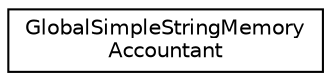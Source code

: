 digraph "Graphical Class Hierarchy"
{
 // LATEX_PDF_SIZE
  edge [fontname="Helvetica",fontsize="10",labelfontname="Helvetica",labelfontsize="10"];
  node [fontname="Helvetica",fontsize="10",shape=record];
  rankdir="LR";
  Node0 [label="GlobalSimpleStringMemory\lAccountant",height=0.2,width=0.4,color="black", fillcolor="white", style="filled",URL="$classGlobalSimpleStringMemoryAccountant.html",tooltip=" "];
}
